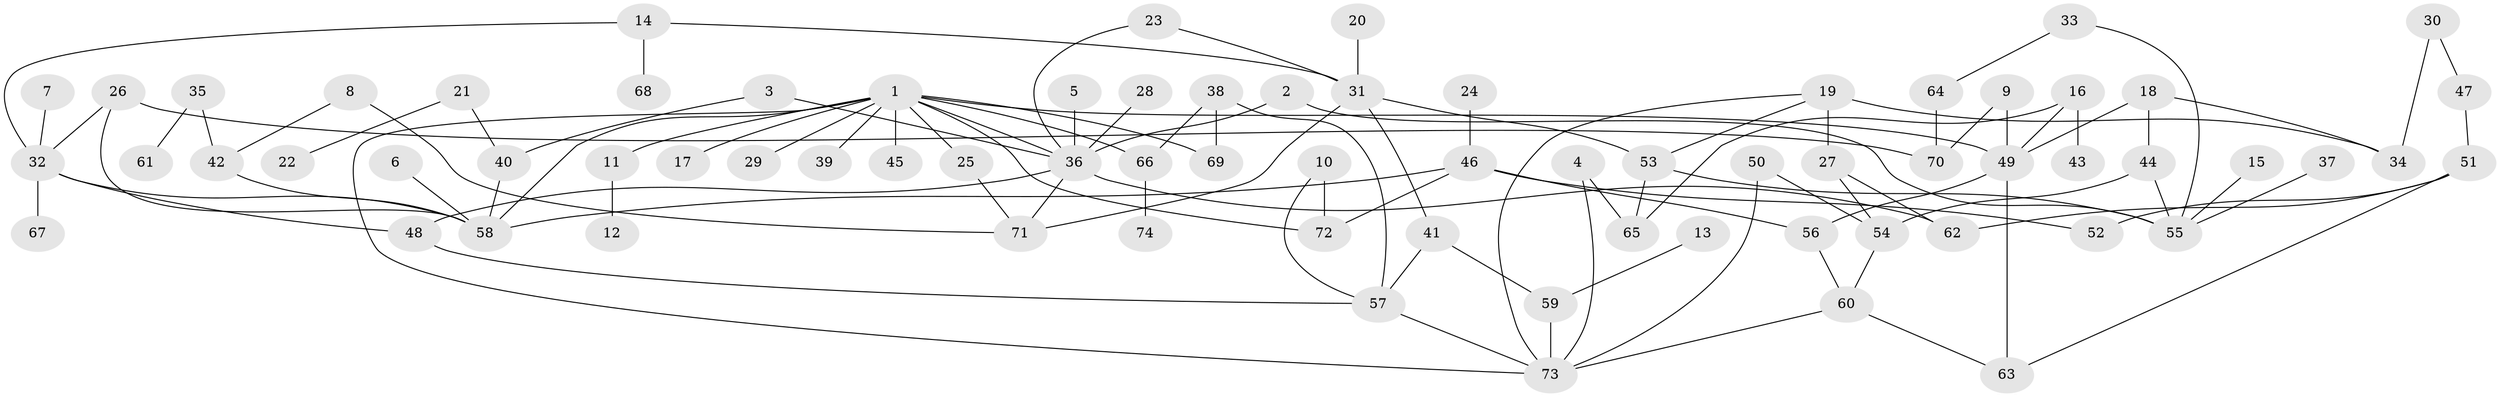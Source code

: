 // original degree distribution, {9: 0.013605442176870748, 7: 0.02040816326530612, 5: 0.04081632653061224, 1: 0.3197278911564626, 3: 0.19047619047619047, 6: 0.02040816326530612, 4: 0.09523809523809523, 2: 0.29931972789115646}
// Generated by graph-tools (version 1.1) at 2025/25/03/09/25 03:25:24]
// undirected, 74 vertices, 105 edges
graph export_dot {
graph [start="1"]
  node [color=gray90,style=filled];
  1;
  2;
  3;
  4;
  5;
  6;
  7;
  8;
  9;
  10;
  11;
  12;
  13;
  14;
  15;
  16;
  17;
  18;
  19;
  20;
  21;
  22;
  23;
  24;
  25;
  26;
  27;
  28;
  29;
  30;
  31;
  32;
  33;
  34;
  35;
  36;
  37;
  38;
  39;
  40;
  41;
  42;
  43;
  44;
  45;
  46;
  47;
  48;
  49;
  50;
  51;
  52;
  53;
  54;
  55;
  56;
  57;
  58;
  59;
  60;
  61;
  62;
  63;
  64;
  65;
  66;
  67;
  68;
  69;
  70;
  71;
  72;
  73;
  74;
  1 -- 11 [weight=1.0];
  1 -- 17 [weight=1.0];
  1 -- 25 [weight=1.0];
  1 -- 29 [weight=1.0];
  1 -- 36 [weight=1.0];
  1 -- 39 [weight=1.0];
  1 -- 45 [weight=1.0];
  1 -- 49 [weight=1.0];
  1 -- 58 [weight=1.0];
  1 -- 66 [weight=1.0];
  1 -- 69 [weight=1.0];
  1 -- 72 [weight=1.0];
  1 -- 73 [weight=1.0];
  2 -- 36 [weight=1.0];
  2 -- 55 [weight=1.0];
  3 -- 36 [weight=1.0];
  3 -- 40 [weight=1.0];
  4 -- 65 [weight=1.0];
  4 -- 73 [weight=1.0];
  5 -- 36 [weight=1.0];
  6 -- 58 [weight=1.0];
  7 -- 32 [weight=1.0];
  8 -- 42 [weight=1.0];
  8 -- 71 [weight=1.0];
  9 -- 49 [weight=1.0];
  9 -- 70 [weight=1.0];
  10 -- 57 [weight=1.0];
  10 -- 72 [weight=1.0];
  11 -- 12 [weight=1.0];
  13 -- 59 [weight=1.0];
  14 -- 31 [weight=1.0];
  14 -- 32 [weight=1.0];
  14 -- 68 [weight=1.0];
  15 -- 55 [weight=1.0];
  16 -- 43 [weight=1.0];
  16 -- 49 [weight=1.0];
  16 -- 65 [weight=1.0];
  18 -- 34 [weight=1.0];
  18 -- 44 [weight=1.0];
  18 -- 49 [weight=1.0];
  19 -- 27 [weight=2.0];
  19 -- 34 [weight=1.0];
  19 -- 53 [weight=1.0];
  19 -- 73 [weight=1.0];
  20 -- 31 [weight=1.0];
  21 -- 22 [weight=1.0];
  21 -- 40 [weight=1.0];
  23 -- 31 [weight=1.0];
  23 -- 36 [weight=1.0];
  24 -- 46 [weight=1.0];
  25 -- 71 [weight=1.0];
  26 -- 32 [weight=1.0];
  26 -- 58 [weight=1.0];
  26 -- 70 [weight=1.0];
  27 -- 54 [weight=1.0];
  27 -- 62 [weight=1.0];
  28 -- 36 [weight=1.0];
  30 -- 34 [weight=1.0];
  30 -- 47 [weight=1.0];
  31 -- 41 [weight=1.0];
  31 -- 53 [weight=1.0];
  31 -- 71 [weight=1.0];
  32 -- 48 [weight=1.0];
  32 -- 58 [weight=1.0];
  32 -- 67 [weight=1.0];
  33 -- 55 [weight=1.0];
  33 -- 64 [weight=1.0];
  35 -- 42 [weight=1.0];
  35 -- 61 [weight=1.0];
  36 -- 48 [weight=1.0];
  36 -- 62 [weight=1.0];
  36 -- 71 [weight=1.0];
  37 -- 55 [weight=1.0];
  38 -- 57 [weight=1.0];
  38 -- 66 [weight=1.0];
  38 -- 69 [weight=1.0];
  40 -- 58 [weight=1.0];
  41 -- 57 [weight=1.0];
  41 -- 59 [weight=1.0];
  42 -- 58 [weight=1.0];
  44 -- 54 [weight=1.0];
  44 -- 55 [weight=1.0];
  46 -- 52 [weight=1.0];
  46 -- 56 [weight=2.0];
  46 -- 58 [weight=1.0];
  46 -- 72 [weight=1.0];
  47 -- 51 [weight=1.0];
  48 -- 57 [weight=1.0];
  49 -- 56 [weight=1.0];
  49 -- 63 [weight=1.0];
  50 -- 54 [weight=1.0];
  50 -- 73 [weight=1.0];
  51 -- 52 [weight=1.0];
  51 -- 62 [weight=1.0];
  51 -- 63 [weight=1.0];
  53 -- 55 [weight=1.0];
  53 -- 65 [weight=1.0];
  54 -- 60 [weight=1.0];
  56 -- 60 [weight=1.0];
  57 -- 73 [weight=1.0];
  59 -- 73 [weight=1.0];
  60 -- 63 [weight=1.0];
  60 -- 73 [weight=1.0];
  64 -- 70 [weight=1.0];
  66 -- 74 [weight=1.0];
}
